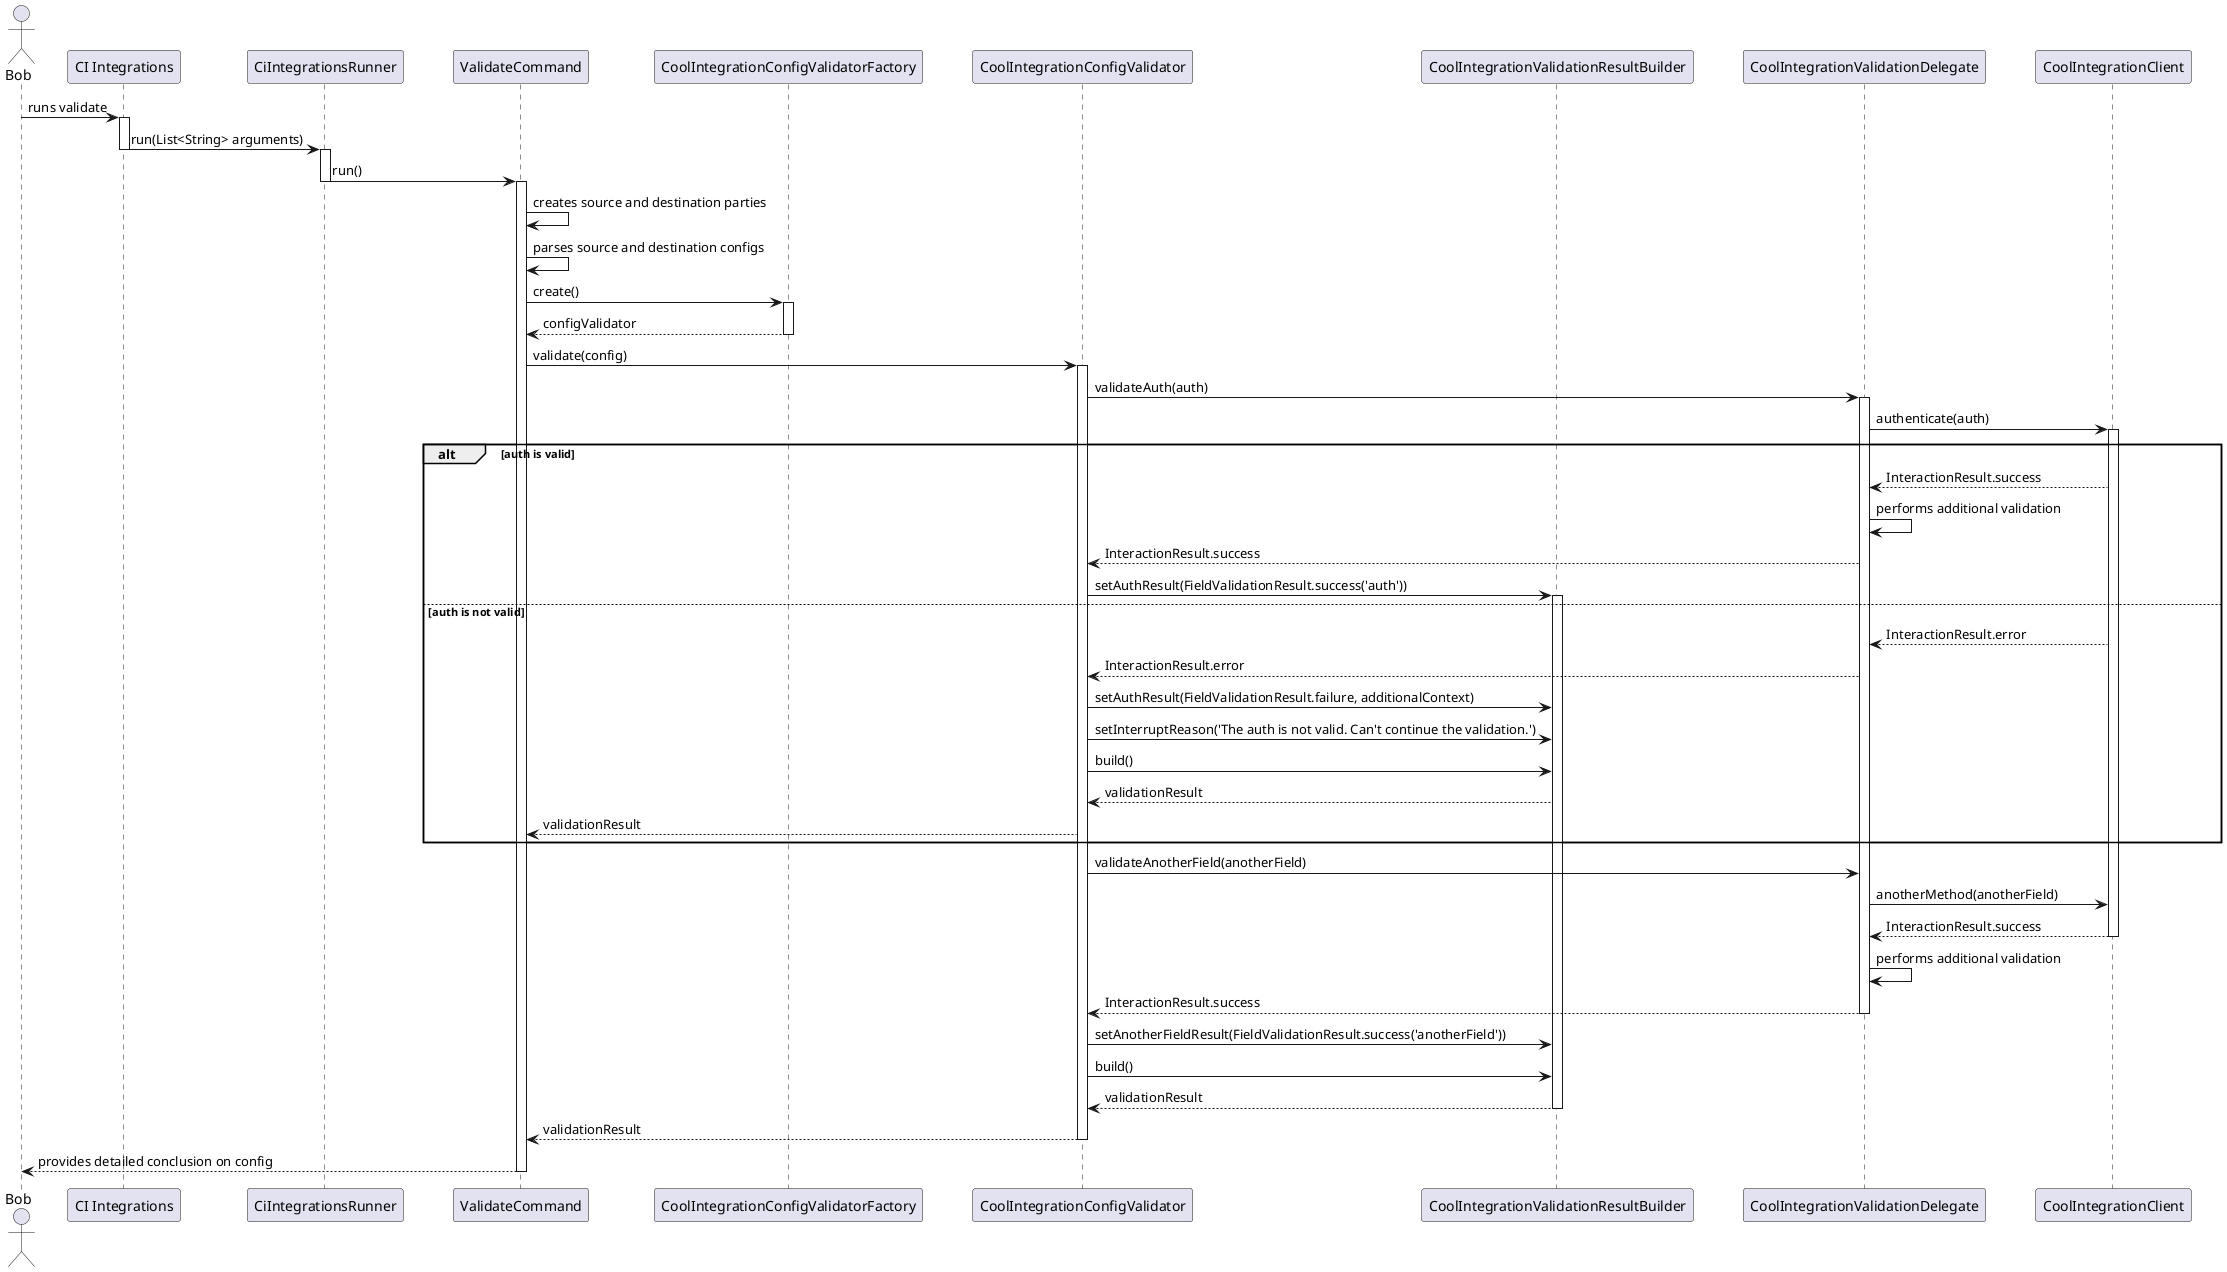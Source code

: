 @startuml ci_integrations_config_validator_sequence_diagram

skinparam ParticipantPadding 20
skinparam BoxPadding 10

actor Bob

participant "CI Integrations"
participant CiIntegrationsRunner
participant ValidateCommand
participant CoolIntegrationConfigValidatorFactory
participant CoolIntegrationConfigValidator
participant CoolIntegrationValidationResultBuilder
participant CoolIntegrationValidationDelegate
participant CoolIntegrationClient

Bob -> "CI Integrations" : runs validate
activate "CI Integrations"

"CI Integrations" -> CiIntegrationsRunner: run(List<String> arguments)
deactivate "CI Integrations"
activate CiIntegrationsRunner

CiIntegrationsRunner -> ValidateCommand: run()
deactivate CiIntegrationsRunner
activate ValidateCommand

ValidateCommand -> ValidateCommand : creates source and destination parties
ValidateCommand -> ValidateCommand : parses source and destination configs

ValidateCommand -> CoolIntegrationConfigValidatorFactory : create()
activate CoolIntegrationConfigValidatorFactory

CoolIntegrationConfigValidatorFactory --> ValidateCommand : configValidator
deactivate CoolIntegrationConfigValidatorFactory

ValidateCommand -> CoolIntegrationConfigValidator : validate(config)
activate CoolIntegrationConfigValidator

CoolIntegrationConfigValidator -> CoolIntegrationValidationDelegate : validateAuth(auth)
activate CoolIntegrationValidationDelegate

CoolIntegrationValidationDelegate -> CoolIntegrationClient : authenticate(auth)
activate  CoolIntegrationClient

alt auth is valid

    CoolIntegrationClient --> CoolIntegrationValidationDelegate : InteractionResult.success
    CoolIntegrationValidationDelegate -> CoolIntegrationValidationDelegate : performs additional validation
    CoolIntegrationValidationDelegate --> CoolIntegrationConfigValidator : InteractionResult.success
    CoolIntegrationConfigValidator -> CoolIntegrationValidationResultBuilder : setAuthResult(FieldValidationResult.success('auth'))
    activate CoolIntegrationValidationResultBuilder


else auth is not valid

    CoolIntegrationClient --> CoolIntegrationValidationDelegate : InteractionResult.error
    CoolIntegrationValidationDelegate --> CoolIntegrationConfigValidator : InteractionResult.error
    CoolIntegrationConfigValidator -> CoolIntegrationValidationResultBuilder : setAuthResult(FieldValidationResult.failure, additionalContext)
    CoolIntegrationConfigValidator -> CoolIntegrationValidationResultBuilder : setInterruptReason('The auth is not valid. Can't continue the validation.')
    CoolIntegrationConfigValidator -> CoolIntegrationValidationResultBuilder : build()
    CoolIntegrationValidationResultBuilder --> CoolIntegrationConfigValidator : validationResult

    CoolIntegrationConfigValidator --> ValidateCommand : validationResult

end


CoolIntegrationConfigValidator -> CoolIntegrationValidationDelegate : validateAnotherField(anotherField)
CoolIntegrationValidationDelegate -> CoolIntegrationClient : anotherMethod(anotherField)

CoolIntegrationClient --> CoolIntegrationValidationDelegate : InteractionResult.success
deactivate CoolIntegrationClient

CoolIntegrationValidationDelegate -> CoolIntegrationValidationDelegate : performs additional validation
CoolIntegrationValidationDelegate --> CoolIntegrationConfigValidator : InteractionResult.success
deactivate CoolIntegrationValidationDelegate

CoolIntegrationConfigValidator -> CoolIntegrationValidationResultBuilder : setAnotherFieldResult(FieldValidationResult.success('anotherField'))
CoolIntegrationConfigValidator -> CoolIntegrationValidationResultBuilder : build()
CoolIntegrationValidationResultBuilder --> CoolIntegrationConfigValidator : validationResult

deactivate CoolIntegrationValidationResultBuilder

CoolIntegrationConfigValidator --> ValidateCommand : validationResult

deactivate CoolIntegrationConfigValidator

ValidateCommand --> Bob : provides detailed conclusion on config

deactivate ValidateCommand

@enduml

